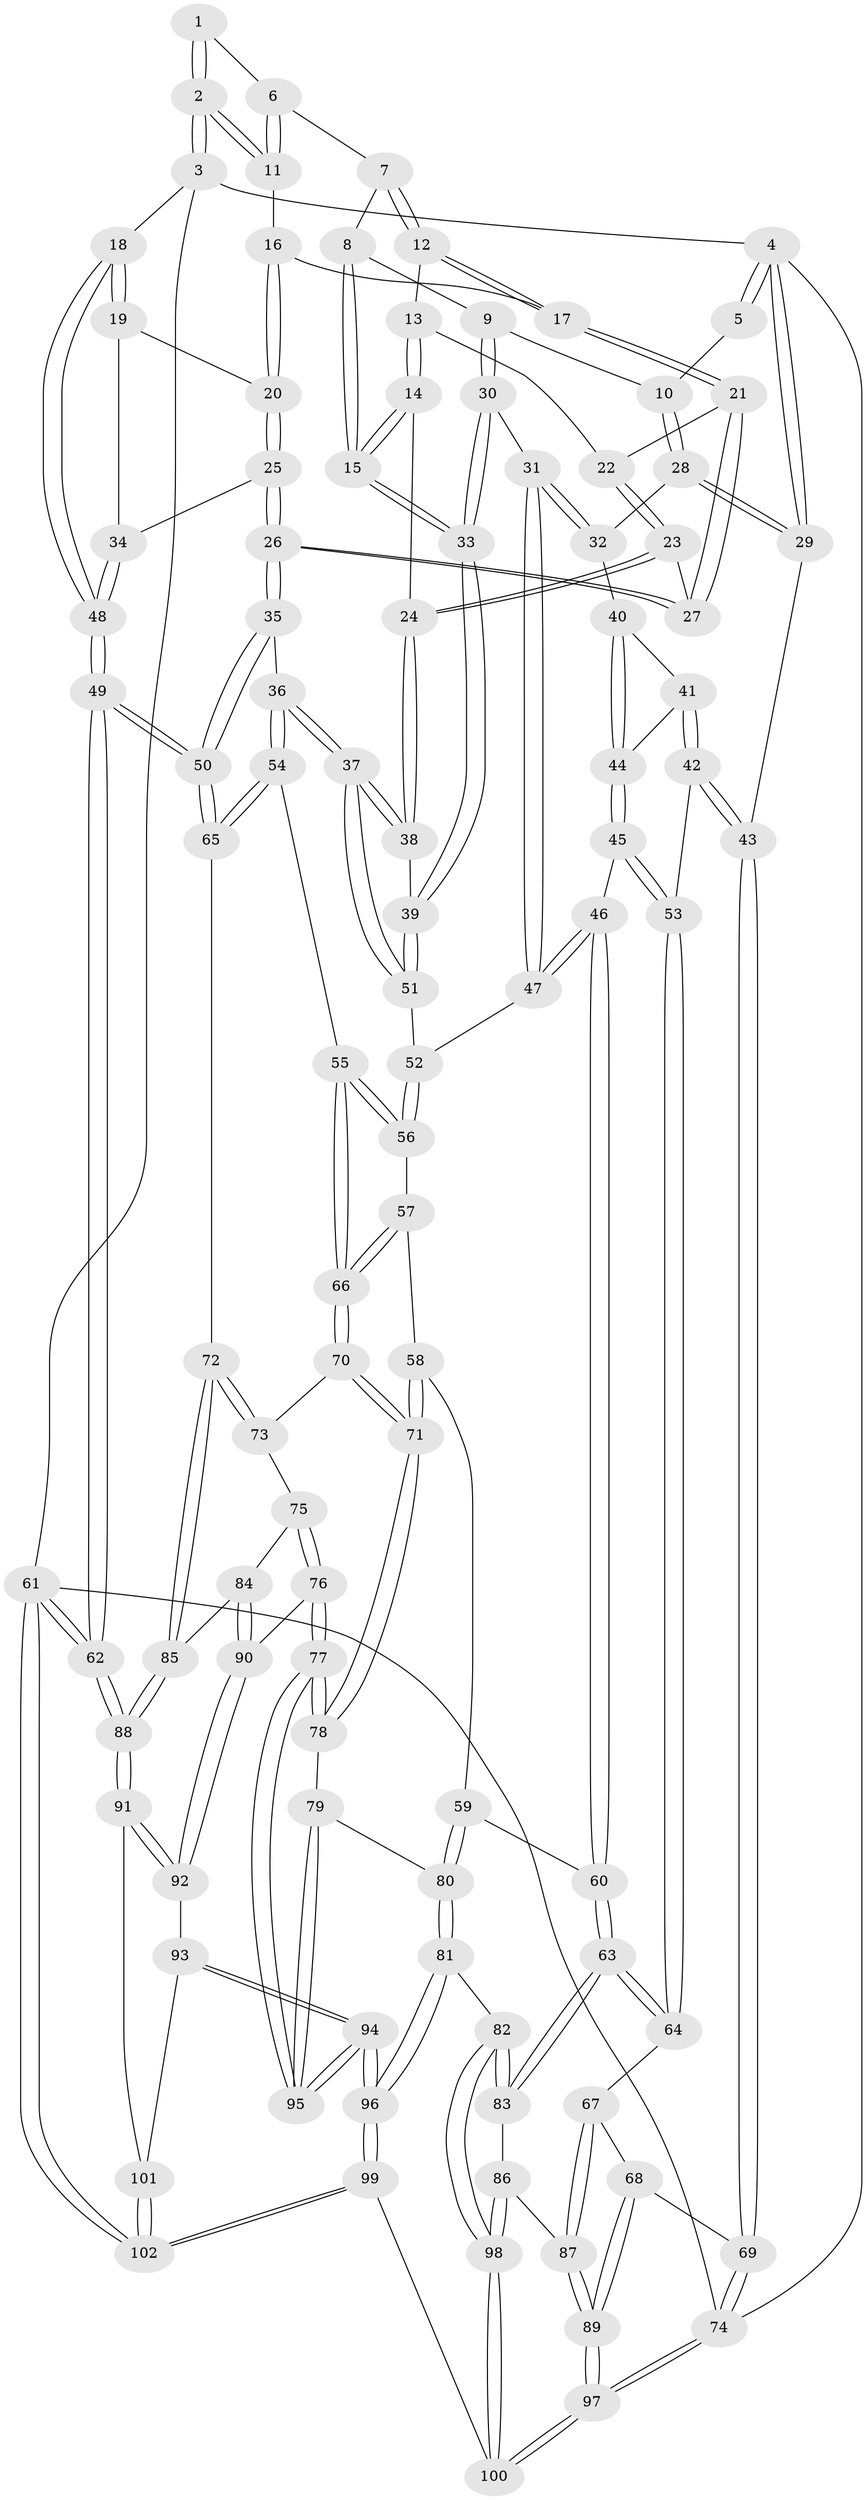 // coarse degree distribution, {4: 0.2535211267605634, 3: 0.14084507042253522, 5: 0.4225352112676056, 6: 0.14084507042253522, 7: 0.028169014084507043, 2: 0.014084507042253521}
// Generated by graph-tools (version 1.1) at 2025/05/03/04/25 22:05:06]
// undirected, 102 vertices, 252 edges
graph export_dot {
graph [start="1"]
  node [color=gray90,style=filled];
  1 [pos="+0.6188349323578757+0"];
  2 [pos="+1+0"];
  3 [pos="+1+0"];
  4 [pos="+0+0"];
  5 [pos="+0.21892223489962895+0"];
  6 [pos="+0.6276870076874779+0"];
  7 [pos="+0.6228622670928387+0"];
  8 [pos="+0.4836338193807813+0.06386856163063857"];
  9 [pos="+0.27532410560843157+0.05128244451486638"];
  10 [pos="+0.2700934757859931+0.040756253590154876"];
  11 [pos="+0.8518380006780419+0.06764250343108666"];
  12 [pos="+0.6245344098650671+0"];
  13 [pos="+0.6099034584234758+0.12175271346496723"];
  14 [pos="+0.5598248688335793+0.17878842365954475"];
  15 [pos="+0.47676676645787475+0.2290444260582706"];
  16 [pos="+0.8348895574764256+0.1267981660704521"];
  17 [pos="+0.7958344884621978+0.13964883269768774"];
  18 [pos="+1+0"];
  19 [pos="+0.9204090682176442+0.17342073939464633"];
  20 [pos="+0.8917887915728697+0.17082687002754052"];
  21 [pos="+0.7732790382365631+0.16674549905107486"];
  22 [pos="+0.6691944444423995+0.16407551325567044"];
  23 [pos="+0.6829817791934423+0.2759007827085327"];
  24 [pos="+0.67437694628663+0.28264480551943233"];
  25 [pos="+0.8490971408438553+0.2946959455027663"];
  26 [pos="+0.8204534080487693+0.3115933031177096"];
  27 [pos="+0.7639938340817617+0.2606320655674405"];
  28 [pos="+0+0.20411566849491805"];
  29 [pos="+0+0.15895580855943525"];
  30 [pos="+0.3146566478516374+0.20119815917100967"];
  31 [pos="+0.29184682192637273+0.23029882216477957"];
  32 [pos="+0.0684178962683517+0.25081141212265334"];
  33 [pos="+0.4611094071996463+0.24421772605673303"];
  34 [pos="+0.9616328440406303+0.3017261223165486"];
  35 [pos="+0.8131716762758766+0.3796656305832704"];
  36 [pos="+0.7044327252375377+0.4518723510632396"];
  37 [pos="+0.6709497602754376+0.4063512179410322"];
  38 [pos="+0.6670988147044035+0.29525397269276094"];
  39 [pos="+0.4846080727585511+0.29606249735307283"];
  40 [pos="+0.08043630655633241+0.28286907805603967"];
  41 [pos="+0.04205303683258954+0.40161188199344017"];
  42 [pos="+0+0.4452629049820257"];
  43 [pos="+0+0.43916585929191293"];
  44 [pos="+0.1465472715012701+0.379850866374972"];
  45 [pos="+0.22249450483758093+0.42349089552385283"];
  46 [pos="+0.24084319231365045+0.4213717653225238"];
  47 [pos="+0.25751236748108697+0.367139891563884"];
  48 [pos="+1+0.4401574371155773"];
  49 [pos="+1+0.5179974646270072"];
  50 [pos="+1+0.5206175369960729"];
  51 [pos="+0.4925947907711241+0.36261244722323077"];
  52 [pos="+0.4904526988060136+0.36813803114218996"];
  53 [pos="+0.11003001751157757+0.5086747417279269"];
  54 [pos="+0.7018684093361629+0.47028837993396483"];
  55 [pos="+0.6896131200987051+0.5119991188732802"];
  56 [pos="+0.4695826927282855+0.43197803030384335"];
  57 [pos="+0.4452439107576816+0.468575552215043"];
  58 [pos="+0.4205246753231914+0.501604697819614"];
  59 [pos="+0.3559337464377372+0.5350646408053282"];
  60 [pos="+0.3474264668932357+0.5352567548695111"];
  61 [pos="+1+1"];
  62 [pos="+1+0.7968262240168396"];
  63 [pos="+0.29873906495362507+0.6030088350252121"];
  64 [pos="+0.10516070601886487+0.6035624152362733"];
  65 [pos="+1+0.5301022466994234"];
  66 [pos="+0.6878892194426245+0.541630238225226"];
  67 [pos="+0.09307689975298598+0.6205396677059318"];
  68 [pos="+0+0.6272870681835546"];
  69 [pos="+0+0.6043716857181237"];
  70 [pos="+0.6878030094604438+0.5501632602721325"];
  71 [pos="+0.6182197845126577+0.6102742722085752"];
  72 [pos="+0.8540832483910573+0.6103942626740442"];
  73 [pos="+0.7321363984925077+0.5782033337782151"];
  74 [pos="+0+1"];
  75 [pos="+0.742408523114443+0.6786970142004781"];
  76 [pos="+0.7204701292377613+0.7522443316521231"];
  77 [pos="+0.709431601083256+0.7581204988552371"];
  78 [pos="+0.5994750296405983+0.6630586320304825"];
  79 [pos="+0.5398523305312554+0.7163166688495731"];
  80 [pos="+0.49685789932910046+0.7316520101681596"];
  81 [pos="+0.4678888310084591+0.775058017141758"];
  82 [pos="+0.4640642550906906+0.7779583163938268"];
  83 [pos="+0.27808157268817263+0.7021758901322559"];
  84 [pos="+0.830988969341081+0.7194473919918687"];
  85 [pos="+0.841814541619397+0.7009851181131922"];
  86 [pos="+0.22989893305505474+0.76446317220087"];
  87 [pos="+0.15225333129347543+0.8036549105693153"];
  88 [pos="+1+0.8108449593060694"];
  89 [pos="+0.12986959254444183+0.8380626505454303"];
  90 [pos="+0.8206996370898821+0.7486731319715099"];
  91 [pos="+1+0.8263016775609472"];
  92 [pos="+0.8401081357713817+0.7969315187519561"];
  93 [pos="+0.7999955491196075+0.8695415074005873"];
  94 [pos="+0.6843932356901289+0.9100626616252145"];
  95 [pos="+0.6810922893390607+0.8845984775105193"];
  96 [pos="+0.6609322999175505+0.9573201482742606"];
  97 [pos="+0+1"];
  98 [pos="+0.40651193547303016+0.8798261144180218"];
  99 [pos="+0.6177573194295424+1"];
  100 [pos="+0.3917075271046669+1"];
  101 [pos="+0.8817104804537066+0.9229001614753515"];
  102 [pos="+0.8312626223777908+1"];
  1 -- 2;
  1 -- 2;
  1 -- 6;
  2 -- 3;
  2 -- 3;
  2 -- 11;
  2 -- 11;
  3 -- 4;
  3 -- 18;
  3 -- 61;
  4 -- 5;
  4 -- 5;
  4 -- 29;
  4 -- 29;
  4 -- 74;
  5 -- 10;
  6 -- 7;
  6 -- 11;
  6 -- 11;
  7 -- 8;
  7 -- 12;
  7 -- 12;
  8 -- 9;
  8 -- 15;
  8 -- 15;
  9 -- 10;
  9 -- 30;
  9 -- 30;
  10 -- 28;
  10 -- 28;
  11 -- 16;
  12 -- 13;
  12 -- 17;
  12 -- 17;
  13 -- 14;
  13 -- 14;
  13 -- 22;
  14 -- 15;
  14 -- 15;
  14 -- 24;
  15 -- 33;
  15 -- 33;
  16 -- 17;
  16 -- 20;
  16 -- 20;
  17 -- 21;
  17 -- 21;
  18 -- 19;
  18 -- 19;
  18 -- 48;
  18 -- 48;
  19 -- 20;
  19 -- 34;
  20 -- 25;
  20 -- 25;
  21 -- 22;
  21 -- 27;
  21 -- 27;
  22 -- 23;
  22 -- 23;
  23 -- 24;
  23 -- 24;
  23 -- 27;
  24 -- 38;
  24 -- 38;
  25 -- 26;
  25 -- 26;
  25 -- 34;
  26 -- 27;
  26 -- 27;
  26 -- 35;
  26 -- 35;
  28 -- 29;
  28 -- 29;
  28 -- 32;
  29 -- 43;
  30 -- 31;
  30 -- 33;
  30 -- 33;
  31 -- 32;
  31 -- 32;
  31 -- 47;
  31 -- 47;
  32 -- 40;
  33 -- 39;
  33 -- 39;
  34 -- 48;
  34 -- 48;
  35 -- 36;
  35 -- 50;
  35 -- 50;
  36 -- 37;
  36 -- 37;
  36 -- 54;
  36 -- 54;
  37 -- 38;
  37 -- 38;
  37 -- 51;
  37 -- 51;
  38 -- 39;
  39 -- 51;
  39 -- 51;
  40 -- 41;
  40 -- 44;
  40 -- 44;
  41 -- 42;
  41 -- 42;
  41 -- 44;
  42 -- 43;
  42 -- 43;
  42 -- 53;
  43 -- 69;
  43 -- 69;
  44 -- 45;
  44 -- 45;
  45 -- 46;
  45 -- 53;
  45 -- 53;
  46 -- 47;
  46 -- 47;
  46 -- 60;
  46 -- 60;
  47 -- 52;
  48 -- 49;
  48 -- 49;
  49 -- 50;
  49 -- 50;
  49 -- 62;
  49 -- 62;
  50 -- 65;
  50 -- 65;
  51 -- 52;
  52 -- 56;
  52 -- 56;
  53 -- 64;
  53 -- 64;
  54 -- 55;
  54 -- 65;
  54 -- 65;
  55 -- 56;
  55 -- 56;
  55 -- 66;
  55 -- 66;
  56 -- 57;
  57 -- 58;
  57 -- 66;
  57 -- 66;
  58 -- 59;
  58 -- 71;
  58 -- 71;
  59 -- 60;
  59 -- 80;
  59 -- 80;
  60 -- 63;
  60 -- 63;
  61 -- 62;
  61 -- 62;
  61 -- 102;
  61 -- 102;
  61 -- 74;
  62 -- 88;
  62 -- 88;
  63 -- 64;
  63 -- 64;
  63 -- 83;
  63 -- 83;
  64 -- 67;
  65 -- 72;
  66 -- 70;
  66 -- 70;
  67 -- 68;
  67 -- 87;
  67 -- 87;
  68 -- 69;
  68 -- 89;
  68 -- 89;
  69 -- 74;
  69 -- 74;
  70 -- 71;
  70 -- 71;
  70 -- 73;
  71 -- 78;
  71 -- 78;
  72 -- 73;
  72 -- 73;
  72 -- 85;
  72 -- 85;
  73 -- 75;
  74 -- 97;
  74 -- 97;
  75 -- 76;
  75 -- 76;
  75 -- 84;
  76 -- 77;
  76 -- 77;
  76 -- 90;
  77 -- 78;
  77 -- 78;
  77 -- 95;
  77 -- 95;
  78 -- 79;
  79 -- 80;
  79 -- 95;
  79 -- 95;
  80 -- 81;
  80 -- 81;
  81 -- 82;
  81 -- 96;
  81 -- 96;
  82 -- 83;
  82 -- 83;
  82 -- 98;
  82 -- 98;
  83 -- 86;
  84 -- 85;
  84 -- 90;
  84 -- 90;
  85 -- 88;
  85 -- 88;
  86 -- 87;
  86 -- 98;
  86 -- 98;
  87 -- 89;
  87 -- 89;
  88 -- 91;
  88 -- 91;
  89 -- 97;
  89 -- 97;
  90 -- 92;
  90 -- 92;
  91 -- 92;
  91 -- 92;
  91 -- 101;
  92 -- 93;
  93 -- 94;
  93 -- 94;
  93 -- 101;
  94 -- 95;
  94 -- 95;
  94 -- 96;
  94 -- 96;
  96 -- 99;
  96 -- 99;
  97 -- 100;
  97 -- 100;
  98 -- 100;
  98 -- 100;
  99 -- 100;
  99 -- 102;
  99 -- 102;
  101 -- 102;
  101 -- 102;
}
